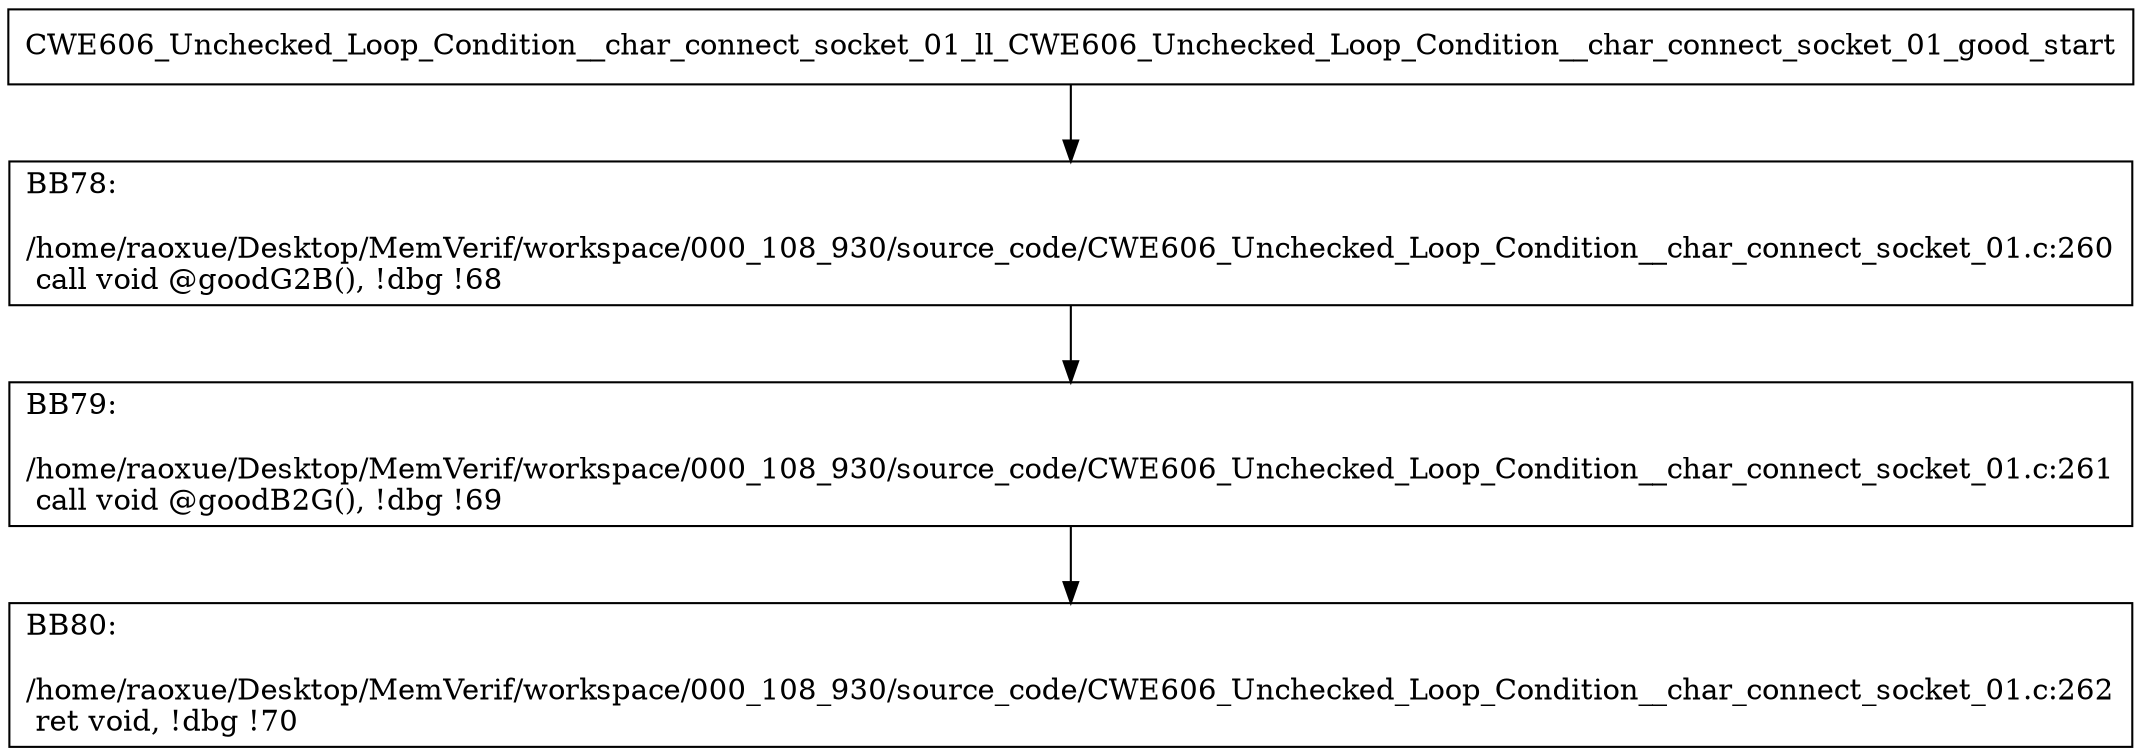 digraph "CFG for'CWE606_Unchecked_Loop_Condition__char_connect_socket_01_ll_CWE606_Unchecked_Loop_Condition__char_connect_socket_01_good' function" {
	BBCWE606_Unchecked_Loop_Condition__char_connect_socket_01_ll_CWE606_Unchecked_Loop_Condition__char_connect_socket_01_good_start[shape=record,label="{CWE606_Unchecked_Loop_Condition__char_connect_socket_01_ll_CWE606_Unchecked_Loop_Condition__char_connect_socket_01_good_start}"];
	BBCWE606_Unchecked_Loop_Condition__char_connect_socket_01_ll_CWE606_Unchecked_Loop_Condition__char_connect_socket_01_good_start-> CWE606_Unchecked_Loop_Condition__char_connect_socket_01_ll_CWE606_Unchecked_Loop_Condition__char_connect_socket_01_goodBB78;
	CWE606_Unchecked_Loop_Condition__char_connect_socket_01_ll_CWE606_Unchecked_Loop_Condition__char_connect_socket_01_goodBB78 [shape=record, label="{BB78:\l\l/home/raoxue/Desktop/MemVerif/workspace/000_108_930/source_code/CWE606_Unchecked_Loop_Condition__char_connect_socket_01.c:260\l
  call void @goodG2B(), !dbg !68\l
}"];
	CWE606_Unchecked_Loop_Condition__char_connect_socket_01_ll_CWE606_Unchecked_Loop_Condition__char_connect_socket_01_goodBB78-> CWE606_Unchecked_Loop_Condition__char_connect_socket_01_ll_CWE606_Unchecked_Loop_Condition__char_connect_socket_01_goodBB79;
	CWE606_Unchecked_Loop_Condition__char_connect_socket_01_ll_CWE606_Unchecked_Loop_Condition__char_connect_socket_01_goodBB79 [shape=record, label="{BB79:\l\l/home/raoxue/Desktop/MemVerif/workspace/000_108_930/source_code/CWE606_Unchecked_Loop_Condition__char_connect_socket_01.c:261\l
  call void @goodB2G(), !dbg !69\l
}"];
	CWE606_Unchecked_Loop_Condition__char_connect_socket_01_ll_CWE606_Unchecked_Loop_Condition__char_connect_socket_01_goodBB79-> CWE606_Unchecked_Loop_Condition__char_connect_socket_01_ll_CWE606_Unchecked_Loop_Condition__char_connect_socket_01_goodBB80;
	CWE606_Unchecked_Loop_Condition__char_connect_socket_01_ll_CWE606_Unchecked_Loop_Condition__char_connect_socket_01_goodBB80 [shape=record, label="{BB80:\l\l/home/raoxue/Desktop/MemVerif/workspace/000_108_930/source_code/CWE606_Unchecked_Loop_Condition__char_connect_socket_01.c:262\l
  ret void, !dbg !70\l
}"];
}
